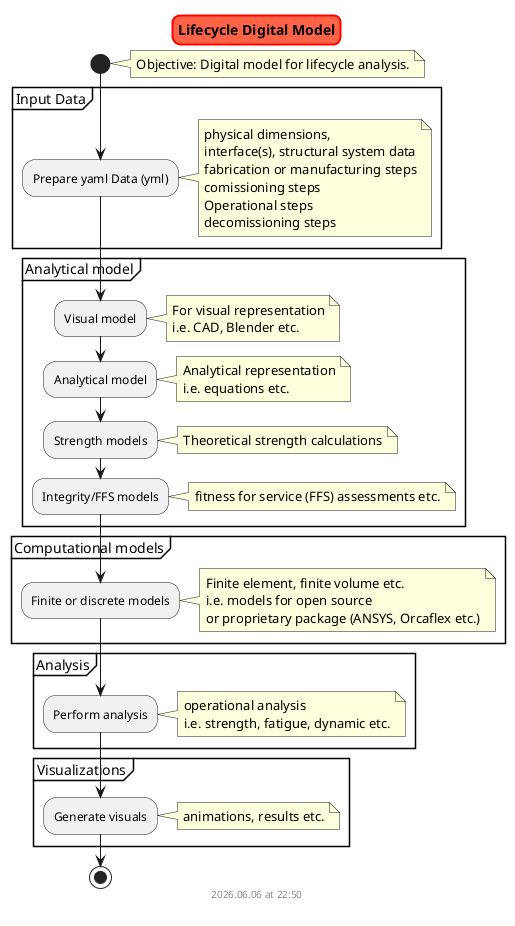 @startuml digital_model_architecure
skinparam titleBorderRoundCorner 15
skinparam titleBorderThickness 2
skinparam titleBorderColor red
skinparam titleBackgroundColor Tomato

title Lifecycle Digital Model

start

    note right
        Objective: Digital model for lifecycle analysis.
    end note

    partition "Input Data" {

        :Prepare yaml Data (yml);
            note right
                physical dimensions,
                interface(s), structural system data
                fabrication or manufacturing steps
                comissioning steps
                Operational steps
                decomissioning steps
            end note

    }

    partition "Analytical model" {
        :Visual model;
            note right
                For visual representation
                i.e. CAD, Blender etc.
            end note

        :Analytical model;
            note right
                Analytical representation
                i.e. equations etc.
            end note

        :Strength models;
            note right
                Theoretical strength calculations
            end note

        :Integrity/FFS models;
            note right
                fitness for service (FFS) assessments etc.
            end note

    }

    partition "Computational models" {
        :Finite or discrete models;
            note right
                Finite element, finite volume etc.
                i.e. models for open source
                or proprietary package (ANSYS, Orcaflex etc.)
            end note
    }

    partition "Analysis" {
        :Perform analysis;
            note right
                operational analysis
                i.e. strength, fatigue, dynamic etc.
            end note
    }

    partition "Visualizations" {
        :Generate visuals;
            note right
                animations, results etc.
            end note
    }

stop

footer
%date("yyyy.MM.dd' at 'HH:mm")
%filename()
end footer

@enduml
